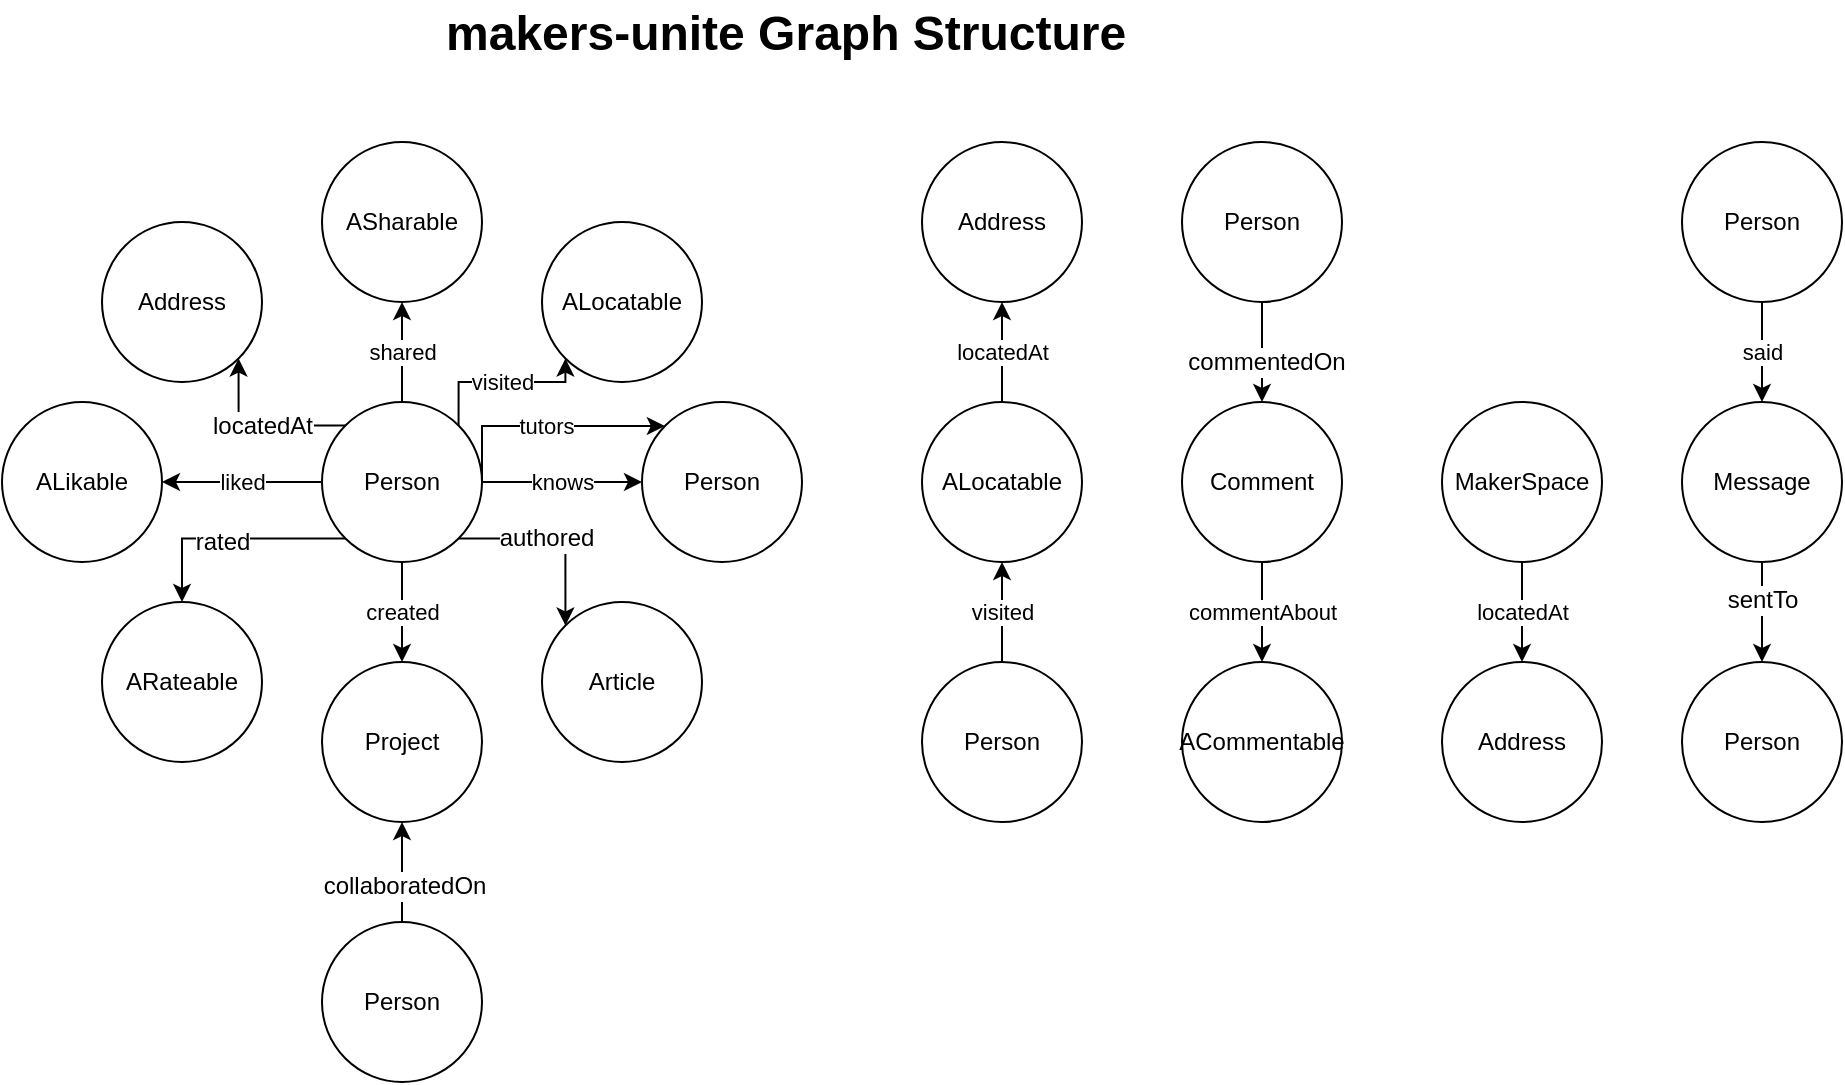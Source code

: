 <mxfile version="10.8.4" type="device"><diagram id="AEhUkDYGycD_MswayuiA" name="Page-1"><mxGraphModel dx="1078" dy="798" grid="1" gridSize="10" guides="1" tooltips="1" connect="1" arrows="1" fold="1" page="1" pageScale="1" pageWidth="4681" pageHeight="3300" math="0" shadow="0"><root><mxCell id="0"/><mxCell id="1" parent="0"/><mxCell id="m94MtDaVSHPANFlatgWh-9" value="knows" style="edgeStyle=orthogonalEdgeStyle;rounded=0;orthogonalLoop=1;jettySize=auto;html=1;" edge="1" parent="1" source="m94MtDaVSHPANFlatgWh-1" target="m94MtDaVSHPANFlatgWh-8"><mxGeometry relative="1" as="geometry"/></mxCell><mxCell id="m94MtDaVSHPANFlatgWh-10" value="tutors&lt;br&gt;" style="edgeStyle=orthogonalEdgeStyle;rounded=0;orthogonalLoop=1;jettySize=auto;html=1;" edge="1" parent="1" target="m94MtDaVSHPANFlatgWh-8"><mxGeometry relative="1" as="geometry"><mxPoint x="360" y="280" as="sourcePoint"/><Array as="points"><mxPoint x="420" y="252"/><mxPoint x="420" y="252"/></Array></mxGeometry></mxCell><mxCell id="m94MtDaVSHPANFlatgWh-17" value="created" style="edgeStyle=orthogonalEdgeStyle;rounded=0;orthogonalLoop=1;jettySize=auto;html=1;entryX=0.5;entryY=0;entryDx=0;entryDy=0;" edge="1" parent="1" source="m94MtDaVSHPANFlatgWh-1" target="m94MtDaVSHPANFlatgWh-13"><mxGeometry relative="1" as="geometry"/></mxCell><mxCell id="m94MtDaVSHPANFlatgWh-19" style="edgeStyle=orthogonalEdgeStyle;rounded=0;orthogonalLoop=1;jettySize=auto;html=1;entryX=0.5;entryY=0;entryDx=0;entryDy=0;exitX=0;exitY=1;exitDx=0;exitDy=0;" edge="1" parent="1" source="m94MtDaVSHPANFlatgWh-1" target="m94MtDaVSHPANFlatgWh-18"><mxGeometry relative="1" as="geometry"/></mxCell><mxCell id="m94MtDaVSHPANFlatgWh-20" value="rated" style="text;html=1;resizable=0;points=[];align=center;verticalAlign=middle;labelBackgroundColor=#ffffff;" vertex="1" connectable="0" parent="m94MtDaVSHPANFlatgWh-19"><mxGeometry x="0.088" y="1" relative="1" as="geometry"><mxPoint as="offset"/></mxGeometry></mxCell><mxCell id="m94MtDaVSHPANFlatgWh-22" value="liked" style="edgeStyle=orthogonalEdgeStyle;rounded=0;orthogonalLoop=1;jettySize=auto;html=1;" edge="1" parent="1" source="m94MtDaVSHPANFlatgWh-1" target="m94MtDaVSHPANFlatgWh-21"><mxGeometry relative="1" as="geometry"/></mxCell><mxCell id="m94MtDaVSHPANFlatgWh-24" style="edgeStyle=orthogonalEdgeStyle;rounded=0;orthogonalLoop=1;jettySize=auto;html=1;entryX=1;entryY=1;entryDx=0;entryDy=0;exitX=0;exitY=0;exitDx=0;exitDy=0;" edge="1" parent="1" source="m94MtDaVSHPANFlatgWh-1" target="m94MtDaVSHPANFlatgWh-23"><mxGeometry relative="1" as="geometry"/></mxCell><mxCell id="m94MtDaVSHPANFlatgWh-25" value="locatedAt" style="text;html=1;resizable=0;points=[];align=center;verticalAlign=middle;labelBackgroundColor=#ffffff;" vertex="1" connectable="0" parent="m94MtDaVSHPANFlatgWh-24"><mxGeometry x="-0.045" relative="1" as="geometry"><mxPoint as="offset"/></mxGeometry></mxCell><mxCell id="m94MtDaVSHPANFlatgWh-27" style="edgeStyle=orthogonalEdgeStyle;rounded=0;orthogonalLoop=1;jettySize=auto;html=1;entryX=0;entryY=0;entryDx=0;entryDy=0;exitX=1;exitY=1;exitDx=0;exitDy=0;" edge="1" parent="1" source="m94MtDaVSHPANFlatgWh-1" target="m94MtDaVSHPANFlatgWh-26"><mxGeometry relative="1" as="geometry"/></mxCell><mxCell id="m94MtDaVSHPANFlatgWh-28" value="authored" style="text;html=1;resizable=0;points=[];align=center;verticalAlign=middle;labelBackgroundColor=#ffffff;" vertex="1" connectable="0" parent="m94MtDaVSHPANFlatgWh-27"><mxGeometry x="-0.102" y="1" relative="1" as="geometry"><mxPoint as="offset"/></mxGeometry></mxCell><mxCell id="m94MtDaVSHPANFlatgWh-36" value="shared" style="edgeStyle=orthogonalEdgeStyle;rounded=0;orthogonalLoop=1;jettySize=auto;html=1;" edge="1" parent="1" source="m94MtDaVSHPANFlatgWh-1" target="m94MtDaVSHPANFlatgWh-35"><mxGeometry relative="1" as="geometry"/></mxCell><mxCell id="m94MtDaVSHPANFlatgWh-67" value="visited" style="edgeStyle=orthogonalEdgeStyle;rounded=0;orthogonalLoop=1;jettySize=auto;html=1;exitX=1;exitY=0;exitDx=0;exitDy=0;entryX=0;entryY=1;entryDx=0;entryDy=0;startArrow=none;startFill=0;endArrow=classic;endFill=1;" edge="1" parent="1" source="m94MtDaVSHPANFlatgWh-1" target="m94MtDaVSHPANFlatgWh-66"><mxGeometry relative="1" as="geometry"><Array as="points"><mxPoint x="348" y="230"/><mxPoint x="402" y="230"/></Array></mxGeometry></mxCell><mxCell id="m94MtDaVSHPANFlatgWh-1" value="Person" style="ellipse;whiteSpace=wrap;html=1;aspect=fixed;" vertex="1" parent="1"><mxGeometry x="280" y="240" width="80" height="80" as="geometry"/></mxCell><mxCell id="m94MtDaVSHPANFlatgWh-8" value="Person" style="ellipse;whiteSpace=wrap;html=1;aspect=fixed;" vertex="1" parent="1"><mxGeometry x="440" y="240" width="80" height="80" as="geometry"/></mxCell><mxCell id="m94MtDaVSHPANFlatgWh-57" value="" style="edgeStyle=orthogonalEdgeStyle;rounded=0;orthogonalLoop=1;jettySize=auto;html=1;startArrow=classic;startFill=1;endArrow=none;endFill=0;" edge="1" parent="1" source="m94MtDaVSHPANFlatgWh-13" target="m94MtDaVSHPANFlatgWh-56"><mxGeometry relative="1" as="geometry"/></mxCell><mxCell id="m94MtDaVSHPANFlatgWh-58" value="collaboratedOn" style="text;html=1;resizable=0;points=[];align=center;verticalAlign=middle;labelBackgroundColor=#ffffff;" vertex="1" connectable="0" parent="m94MtDaVSHPANFlatgWh-57"><mxGeometry x="0.25" y="1" relative="1" as="geometry"><mxPoint as="offset"/></mxGeometry></mxCell><mxCell id="m94MtDaVSHPANFlatgWh-13" value="Project" style="ellipse;whiteSpace=wrap;html=1;aspect=fixed;" vertex="1" parent="1"><mxGeometry x="280" y="370" width="80" height="80" as="geometry"/></mxCell><mxCell id="m94MtDaVSHPANFlatgWh-56" value="Person" style="ellipse;whiteSpace=wrap;html=1;aspect=fixed;" vertex="1" parent="1"><mxGeometry x="280" y="500" width="80" height="80" as="geometry"/></mxCell><mxCell id="m94MtDaVSHPANFlatgWh-18" value="ARateable" style="ellipse;whiteSpace=wrap;html=1;aspect=fixed;" vertex="1" parent="1"><mxGeometry x="170" y="340" width="80" height="80" as="geometry"/></mxCell><mxCell id="m94MtDaVSHPANFlatgWh-21" value="ALikable" style="ellipse;whiteSpace=wrap;html=1;aspect=fixed;" vertex="1" parent="1"><mxGeometry x="120" y="240" width="80" height="80" as="geometry"/></mxCell><mxCell id="m94MtDaVSHPANFlatgWh-23" value="Address" style="ellipse;whiteSpace=wrap;html=1;aspect=fixed;" vertex="1" parent="1"><mxGeometry x="170" y="150" width="80" height="80" as="geometry"/></mxCell><mxCell id="m94MtDaVSHPANFlatgWh-26" value="Article" style="ellipse;whiteSpace=wrap;html=1;aspect=fixed;" vertex="1" parent="1"><mxGeometry x="390" y="340" width="80" height="80" as="geometry"/></mxCell><mxCell id="m94MtDaVSHPANFlatgWh-54" value="" style="edgeStyle=orthogonalEdgeStyle;rounded=0;orthogonalLoop=1;jettySize=auto;html=1;startArrow=none;startFill=0;endArrow=classic;endFill=1;entryX=0;entryY=1;entryDx=0;entryDy=0;exitX=1;exitY=0.5;exitDx=0;exitDy=0;" edge="1" parent="1" target="m94MtDaVSHPANFlatgWh-52"><mxGeometry relative="1" as="geometry"><mxPoint x="470" y="190" as="sourcePoint"/></mxGeometry></mxCell><mxCell id="m94MtDaVSHPANFlatgWh-55" value="sentTo" style="text;html=1;resizable=0;points=[];align=center;verticalAlign=middle;labelBackgroundColor=#ffffff;" vertex="1" connectable="0" parent="m94MtDaVSHPANFlatgWh-54"><mxGeometry x="-0.333" y="2" relative="1" as="geometry"><mxPoint as="offset"/></mxGeometry></mxCell><mxCell id="m94MtDaVSHPANFlatgWh-35" value="ASharable&lt;br&gt;" style="ellipse;whiteSpace=wrap;html=1;aspect=fixed;" vertex="1" parent="1"><mxGeometry x="280" y="110" width="80" height="80" as="geometry"/></mxCell><mxCell id="m94MtDaVSHPANFlatgWh-39" value="locatedAt" style="edgeStyle=orthogonalEdgeStyle;rounded=0;orthogonalLoop=1;jettySize=auto;html=1;startArrow=classic;startFill=1;endArrow=none;endFill=0;" edge="1" parent="1" source="m94MtDaVSHPANFlatgWh-37" target="m94MtDaVSHPANFlatgWh-38"><mxGeometry relative="1" as="geometry"/></mxCell><mxCell id="m94MtDaVSHPANFlatgWh-37" value="Address" style="ellipse;whiteSpace=wrap;html=1;aspect=fixed;" vertex="1" parent="1"><mxGeometry x="580" y="110" width="80" height="80" as="geometry"/></mxCell><mxCell id="m94MtDaVSHPANFlatgWh-69" value="visited" style="edgeStyle=orthogonalEdgeStyle;rounded=0;orthogonalLoop=1;jettySize=auto;html=1;startArrow=classic;startFill=1;endArrow=none;endFill=0;" edge="1" parent="1" source="m94MtDaVSHPANFlatgWh-38" target="m94MtDaVSHPANFlatgWh-68"><mxGeometry relative="1" as="geometry"/></mxCell><mxCell id="m94MtDaVSHPANFlatgWh-38" value="ALocatable" style="ellipse;whiteSpace=wrap;html=1;aspect=fixed;" vertex="1" parent="1"><mxGeometry x="580" y="240" width="80" height="80" as="geometry"/></mxCell><mxCell id="m94MtDaVSHPANFlatgWh-68" value="Person" style="ellipse;whiteSpace=wrap;html=1;aspect=fixed;" vertex="1" parent="1"><mxGeometry x="580" y="370" width="80" height="80" as="geometry"/></mxCell><mxCell id="m94MtDaVSHPANFlatgWh-42" value="commentAbout" style="edgeStyle=orthogonalEdgeStyle;rounded=0;orthogonalLoop=1;jettySize=auto;html=1;startArrow=none;startFill=0;endArrow=classic;endFill=1;" edge="1" parent="1" source="m94MtDaVSHPANFlatgWh-40" target="m94MtDaVSHPANFlatgWh-41"><mxGeometry relative="1" as="geometry"/></mxCell><mxCell id="m94MtDaVSHPANFlatgWh-64" value="" style="edgeStyle=orthogonalEdgeStyle;rounded=0;orthogonalLoop=1;jettySize=auto;html=1;startArrow=classic;startFill=1;endArrow=none;endFill=0;" edge="1" parent="1" source="m94MtDaVSHPANFlatgWh-40" target="m94MtDaVSHPANFlatgWh-63"><mxGeometry relative="1" as="geometry"/></mxCell><mxCell id="m94MtDaVSHPANFlatgWh-65" value="commentedOn" style="text;html=1;resizable=0;points=[];align=center;verticalAlign=middle;labelBackgroundColor=#ffffff;" vertex="1" connectable="0" parent="m94MtDaVSHPANFlatgWh-64"><mxGeometry x="-0.175" y="-2" relative="1" as="geometry"><mxPoint as="offset"/></mxGeometry></mxCell><mxCell id="m94MtDaVSHPANFlatgWh-40" value="Comment" style="ellipse;whiteSpace=wrap;html=1;aspect=fixed;" vertex="1" parent="1"><mxGeometry x="710" y="240" width="80" height="80" as="geometry"/></mxCell><mxCell id="m94MtDaVSHPANFlatgWh-63" value="Person" style="ellipse;whiteSpace=wrap;html=1;aspect=fixed;" vertex="1" parent="1"><mxGeometry x="710" y="110" width="80" height="80" as="geometry"/></mxCell><mxCell id="m94MtDaVSHPANFlatgWh-41" value="ACommentable" style="ellipse;whiteSpace=wrap;html=1;aspect=fixed;" vertex="1" parent="1"><mxGeometry x="710" y="370" width="80" height="80" as="geometry"/></mxCell><mxCell id="m94MtDaVSHPANFlatgWh-45" value="locatedAt" style="edgeStyle=orthogonalEdgeStyle;rounded=0;orthogonalLoop=1;jettySize=auto;html=1;startArrow=none;startFill=0;endArrow=classic;endFill=1;" edge="1" parent="1" source="m94MtDaVSHPANFlatgWh-43" target="m94MtDaVSHPANFlatgWh-44"><mxGeometry relative="1" as="geometry"/></mxCell><mxCell id="m94MtDaVSHPANFlatgWh-43" value="MakerSpace" style="ellipse;whiteSpace=wrap;html=1;aspect=fixed;" vertex="1" parent="1"><mxGeometry x="840" y="240" width="80" height="80" as="geometry"/></mxCell><mxCell id="m94MtDaVSHPANFlatgWh-44" value="Address" style="ellipse;whiteSpace=wrap;html=1;aspect=fixed;" vertex="1" parent="1"><mxGeometry x="840" y="370" width="80" height="80" as="geometry"/></mxCell><mxCell id="m94MtDaVSHPANFlatgWh-48" value="" style="edgeStyle=orthogonalEdgeStyle;rounded=0;orthogonalLoop=1;jettySize=auto;html=1;startArrow=none;startFill=0;endArrow=classic;endFill=1;" edge="1" parent="1" source="m94MtDaVSHPANFlatgWh-46" target="m94MtDaVSHPANFlatgWh-47"><mxGeometry relative="1" as="geometry"/></mxCell><mxCell id="m94MtDaVSHPANFlatgWh-49" value="sentTo" style="text;html=1;resizable=0;points=[];align=center;verticalAlign=middle;labelBackgroundColor=#ffffff;" vertex="1" connectable="0" parent="m94MtDaVSHPANFlatgWh-48"><mxGeometry x="-0.25" relative="1" as="geometry"><mxPoint as="offset"/></mxGeometry></mxCell><mxCell id="m94MtDaVSHPANFlatgWh-51" value="said" style="edgeStyle=orthogonalEdgeStyle;rounded=0;orthogonalLoop=1;jettySize=auto;html=1;startArrow=classic;startFill=1;endArrow=none;endFill=0;" edge="1" parent="1" source="m94MtDaVSHPANFlatgWh-46" target="m94MtDaVSHPANFlatgWh-50"><mxGeometry relative="1" as="geometry"/></mxCell><mxCell id="m94MtDaVSHPANFlatgWh-46" value="Message&lt;br&gt;" style="ellipse;whiteSpace=wrap;html=1;aspect=fixed;" vertex="1" parent="1"><mxGeometry x="960" y="240" width="80" height="80" as="geometry"/></mxCell><mxCell id="m94MtDaVSHPANFlatgWh-50" value="Person&lt;br&gt;" style="ellipse;whiteSpace=wrap;html=1;aspect=fixed;" vertex="1" parent="1"><mxGeometry x="960" y="110" width="80" height="80" as="geometry"/></mxCell><mxCell id="m94MtDaVSHPANFlatgWh-47" value="Person&lt;br&gt;" style="ellipse;whiteSpace=wrap;html=1;aspect=fixed;" vertex="1" parent="1"><mxGeometry x="960" y="370" width="80" height="80" as="geometry"/></mxCell><mxCell id="m94MtDaVSHPANFlatgWh-66" value="ALocatable" style="ellipse;whiteSpace=wrap;html=1;aspect=fixed;" vertex="1" parent="1"><mxGeometry x="390" y="150" width="80" height="80" as="geometry"/></mxCell><mxCell id="m94MtDaVSHPANFlatgWh-70" value="&lt;font style=&quot;font-size: 24px&quot;&gt;&lt;b&gt;makers-unite Graph Structure&lt;/b&gt;&lt;/font&gt;" style="text;html=1;resizable=0;points=[];autosize=1;align=left;verticalAlign=top;spacingTop=-4;" vertex="1" parent="1"><mxGeometry x="340" y="39" width="360" height="20" as="geometry"/></mxCell></root></mxGraphModel></diagram></mxfile>